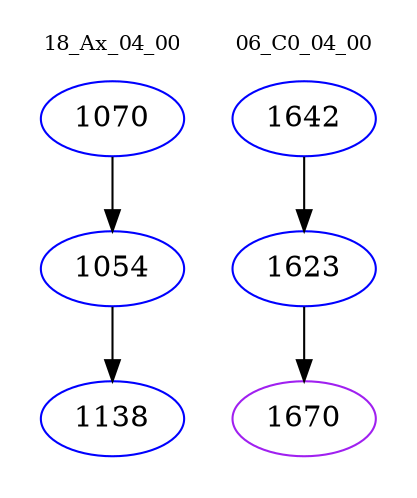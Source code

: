 digraph{
subgraph cluster_0 {
color = white
label = "18_Ax_04_00";
fontsize=10;
T0_1070 [label="1070", color="blue"]
T0_1070 -> T0_1054 [color="black"]
T0_1054 [label="1054", color="blue"]
T0_1054 -> T0_1138 [color="black"]
T0_1138 [label="1138", color="blue"]
}
subgraph cluster_1 {
color = white
label = "06_C0_04_00";
fontsize=10;
T1_1642 [label="1642", color="blue"]
T1_1642 -> T1_1623 [color="black"]
T1_1623 [label="1623", color="blue"]
T1_1623 -> T1_1670 [color="black"]
T1_1670 [label="1670", color="purple"]
}
}
